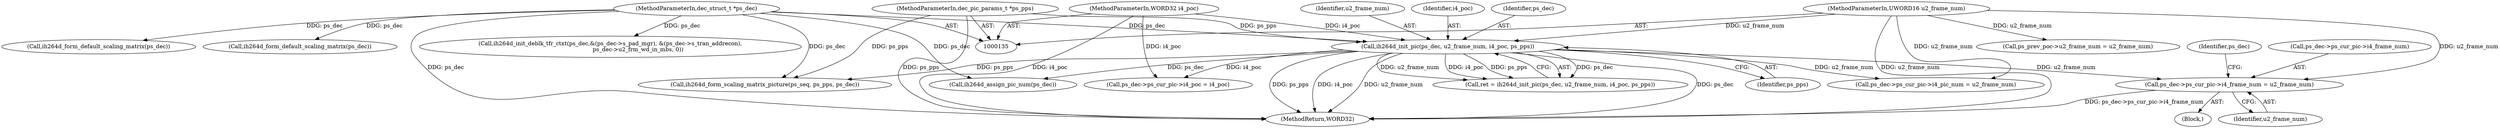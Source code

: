 digraph "0_Android_0b23c81c3dd9ec38f7e6806a3955fed1925541a0_3@pointer" {
"1001186" [label="(Call,ps_dec->ps_cur_pic->i4_frame_num = u2_frame_num)"];
"1000590" [label="(Call,ih264d_init_pic(ps_dec, u2_frame_num, i4_poc, ps_pps))"];
"1000136" [label="(MethodParameterIn,dec_struct_t *ps_dec)"];
"1000139" [label="(MethodParameterIn,UWORD16 u2_frame_num)"];
"1000137" [label="(MethodParameterIn,WORD32 i4_poc)"];
"1000140" [label="(MethodParameterIn,dec_pic_params_t *ps_pps)"];
"1001196" [label="(Identifier,ps_dec)"];
"1001192" [label="(Identifier,u2_frame_num)"];
"1000590" [label="(Call,ih264d_init_pic(ps_dec, u2_frame_num, i4_poc, ps_pps))"];
"1002104" [label="(Call,ih264d_init_deblk_tfr_ctxt(ps_dec,&(ps_dec->s_pad_mgr), &(ps_dec->s_tran_addrecon),\n                               ps_dec->u2_frm_wd_in_mbs, 0))"];
"1000136" [label="(MethodParameterIn,dec_struct_t *ps_dec)"];
"1000140" [label="(MethodParameterIn,dec_pic_params_t *ps_pps)"];
"1002159" [label="(MethodReturn,WORD32)"];
"1001187" [label="(Call,ps_dec->ps_cur_pic->i4_frame_num)"];
"1001179" [label="(Call,ps_dec->ps_cur_pic->i4_poc = i4_poc)"];
"1001186" [label="(Call,ps_dec->ps_cur_pic->i4_frame_num = u2_frame_num)"];
"1002009" [label="(Call,ih264d_form_default_scaling_matrix(ps_dec))"];
"1000593" [label="(Identifier,i4_poc)"];
"1000141" [label="(Block,)"];
"1000588" [label="(Call,ret = ih264d_init_pic(ps_dec, u2_frame_num, i4_poc, ps_pps))"];
"1001193" [label="(Call,ps_dec->ps_cur_pic->i4_pic_num = u2_frame_num)"];
"1001996" [label="(Call,ih264d_form_scaling_matrix_picture(ps_seq, ps_pps, ps_dec))"];
"1002025" [label="(Call,ih264d_form_default_scaling_matrix(ps_dec))"];
"1000139" [label="(MethodParameterIn,UWORD16 u2_frame_num)"];
"1000252" [label="(Call,ps_prev_poc->u2_frame_num = u2_frame_num)"];
"1000591" [label="(Identifier,ps_dec)"];
"1000594" [label="(Identifier,ps_pps)"];
"1000137" [label="(MethodParameterIn,WORD32 i4_poc)"];
"1001944" [label="(Call,ih264d_assign_pic_num(ps_dec))"];
"1000592" [label="(Identifier,u2_frame_num)"];
"1001186" -> "1000141"  [label="AST: "];
"1001186" -> "1001192"  [label="CFG: "];
"1001187" -> "1001186"  [label="AST: "];
"1001192" -> "1001186"  [label="AST: "];
"1001196" -> "1001186"  [label="CFG: "];
"1001186" -> "1002159"  [label="DDG: ps_dec->ps_cur_pic->i4_frame_num"];
"1000590" -> "1001186"  [label="DDG: u2_frame_num"];
"1000139" -> "1001186"  [label="DDG: u2_frame_num"];
"1000590" -> "1000588"  [label="AST: "];
"1000590" -> "1000594"  [label="CFG: "];
"1000591" -> "1000590"  [label="AST: "];
"1000592" -> "1000590"  [label="AST: "];
"1000593" -> "1000590"  [label="AST: "];
"1000594" -> "1000590"  [label="AST: "];
"1000588" -> "1000590"  [label="CFG: "];
"1000590" -> "1002159"  [label="DDG: u2_frame_num"];
"1000590" -> "1002159"  [label="DDG: ps_dec"];
"1000590" -> "1002159"  [label="DDG: ps_pps"];
"1000590" -> "1002159"  [label="DDG: i4_poc"];
"1000590" -> "1000588"  [label="DDG: ps_dec"];
"1000590" -> "1000588"  [label="DDG: u2_frame_num"];
"1000590" -> "1000588"  [label="DDG: i4_poc"];
"1000590" -> "1000588"  [label="DDG: ps_pps"];
"1000136" -> "1000590"  [label="DDG: ps_dec"];
"1000139" -> "1000590"  [label="DDG: u2_frame_num"];
"1000137" -> "1000590"  [label="DDG: i4_poc"];
"1000140" -> "1000590"  [label="DDG: ps_pps"];
"1000590" -> "1001179"  [label="DDG: i4_poc"];
"1000590" -> "1001193"  [label="DDG: u2_frame_num"];
"1000590" -> "1001944"  [label="DDG: ps_dec"];
"1000590" -> "1001996"  [label="DDG: ps_pps"];
"1000136" -> "1000135"  [label="AST: "];
"1000136" -> "1002159"  [label="DDG: ps_dec"];
"1000136" -> "1001944"  [label="DDG: ps_dec"];
"1000136" -> "1001996"  [label="DDG: ps_dec"];
"1000136" -> "1002009"  [label="DDG: ps_dec"];
"1000136" -> "1002025"  [label="DDG: ps_dec"];
"1000136" -> "1002104"  [label="DDG: ps_dec"];
"1000139" -> "1000135"  [label="AST: "];
"1000139" -> "1002159"  [label="DDG: u2_frame_num"];
"1000139" -> "1000252"  [label="DDG: u2_frame_num"];
"1000139" -> "1001193"  [label="DDG: u2_frame_num"];
"1000137" -> "1000135"  [label="AST: "];
"1000137" -> "1002159"  [label="DDG: i4_poc"];
"1000137" -> "1001179"  [label="DDG: i4_poc"];
"1000140" -> "1000135"  [label="AST: "];
"1000140" -> "1002159"  [label="DDG: ps_pps"];
"1000140" -> "1001996"  [label="DDG: ps_pps"];
}

